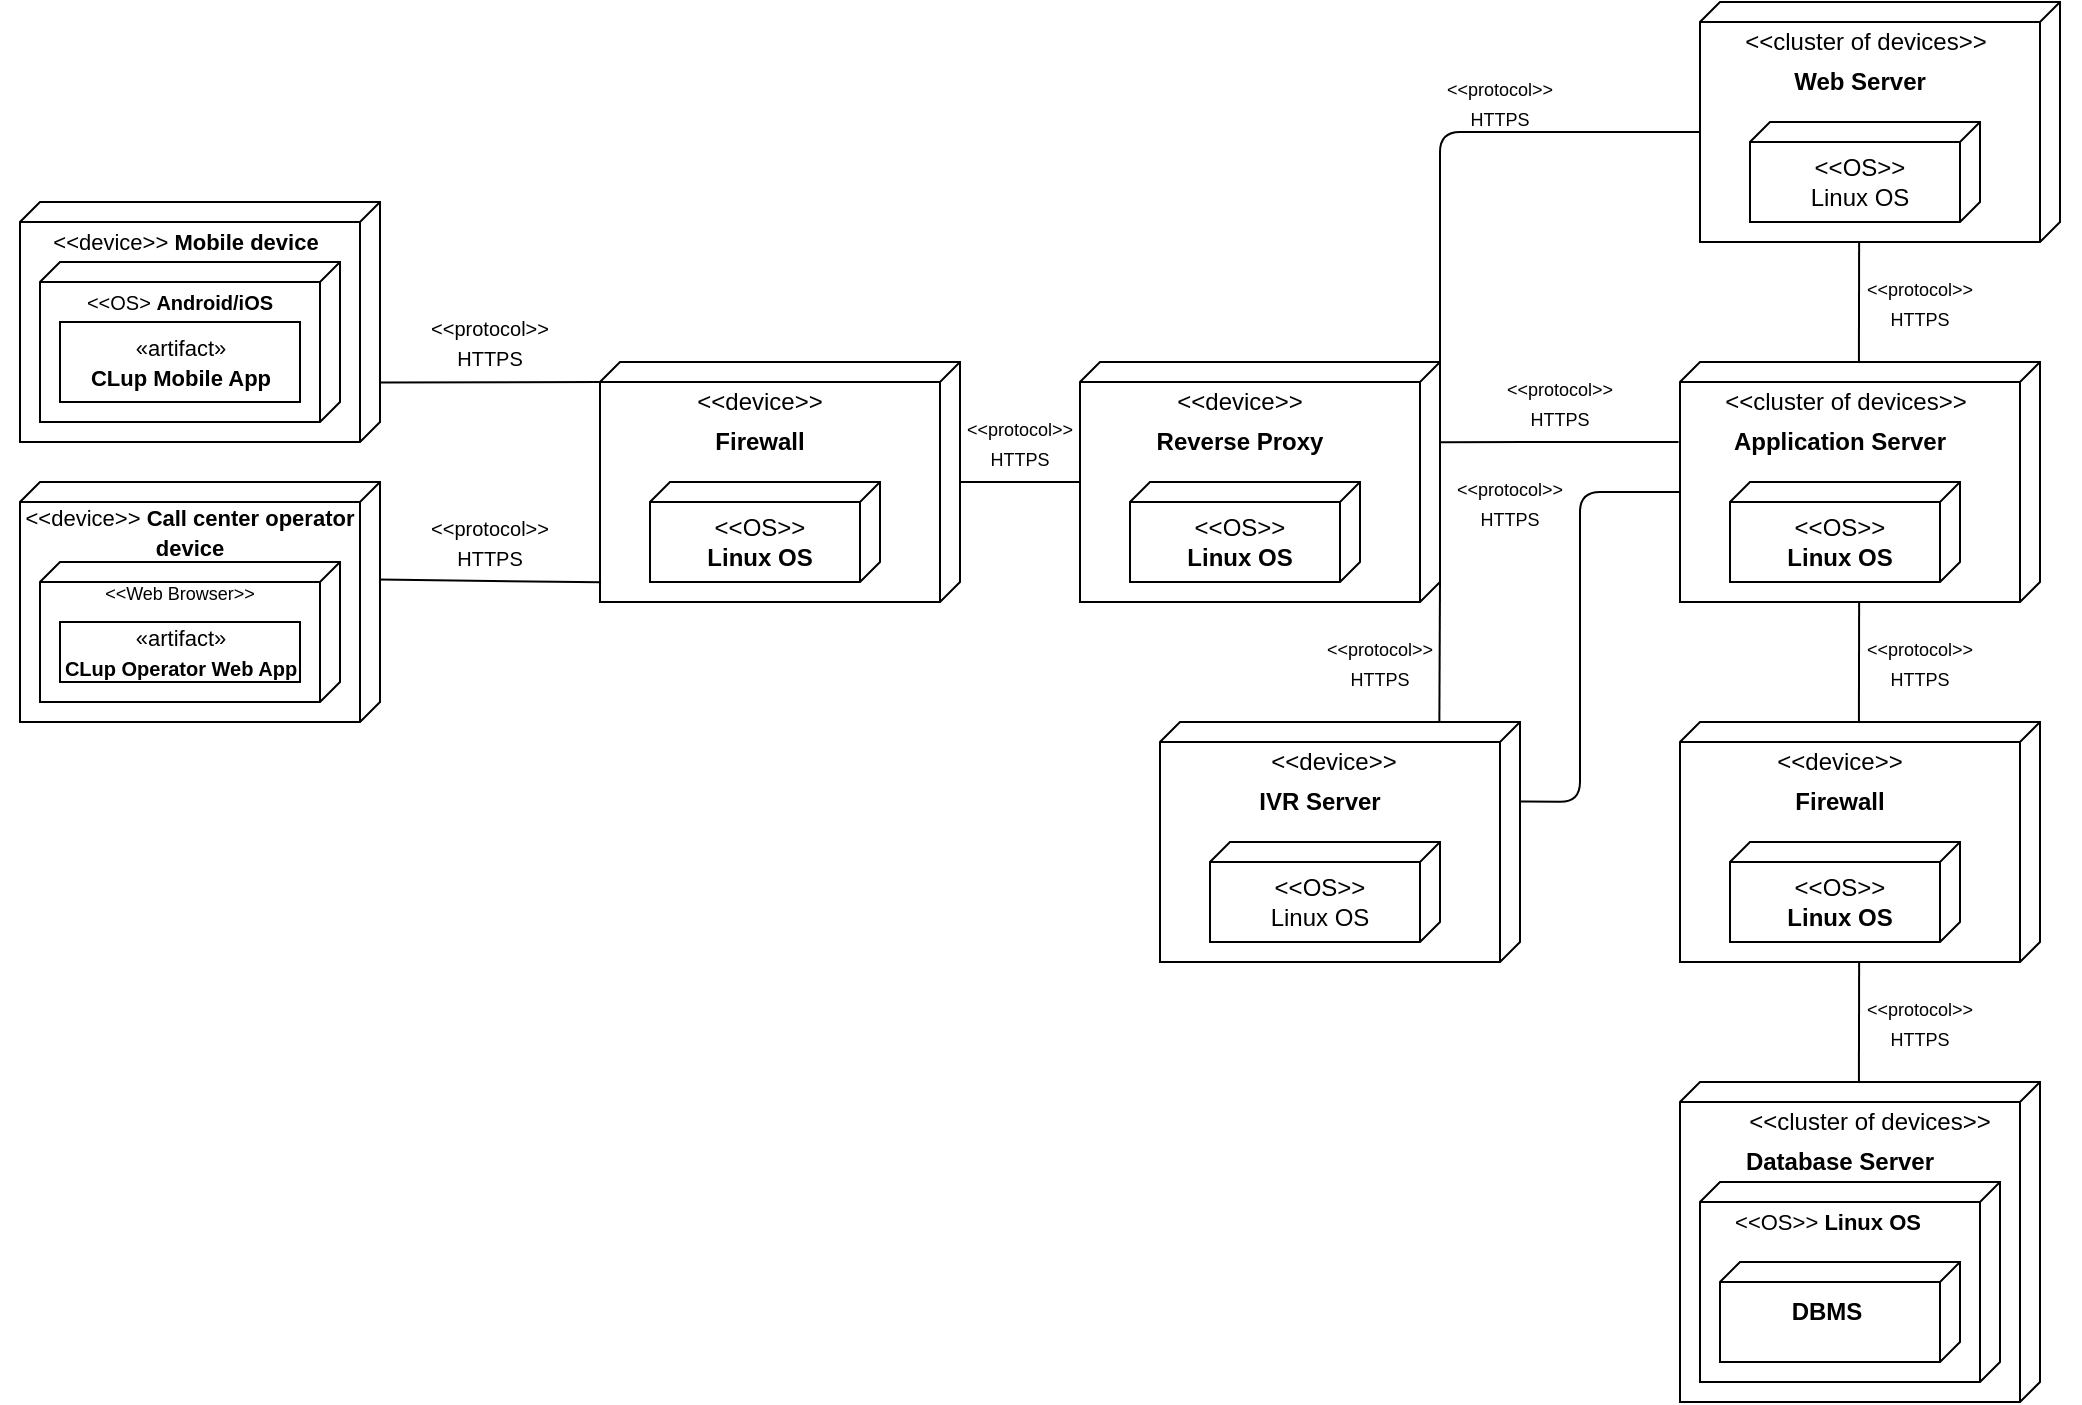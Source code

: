 <mxfile version="14.1.3" type="device"><diagram id="dXI7jRDYHmY9Ha2txUBM" name="Page-1"><mxGraphModel dx="1722" dy="962" grid="1" gridSize="10" guides="1" tooltips="1" connect="1" arrows="1" fold="1" page="1" pageScale="1" pageWidth="827" pageHeight="1169" math="0" shadow="0"><root><mxCell id="0"/><mxCell id="1" parent="0"/><mxCell id="OfTTNYPm1iMwxsMjV844-7" value="" style="group" parent="1" vertex="1" connectable="0"><mxGeometry x="40" y="120" width="180" height="120" as="geometry"/></mxCell><mxCell id="OfTTNYPm1iMwxsMjV844-1" value="" style="verticalAlign=top;align=left;spacingTop=8;spacingLeft=2;spacingRight=12;shape=cube;size=10;direction=south;fontStyle=4;html=1;" parent="OfTTNYPm1iMwxsMjV844-7" vertex="1"><mxGeometry width="180" height="120" as="geometry"/></mxCell><mxCell id="OfTTNYPm1iMwxsMjV844-4" value="" style="verticalAlign=top;align=left;spacingTop=8;spacingLeft=2;spacingRight=12;shape=cube;size=10;direction=south;fontStyle=4;html=1;strokeColor=#000000;" parent="OfTTNYPm1iMwxsMjV844-7" vertex="1"><mxGeometry x="10" y="30" width="150" height="80" as="geometry"/></mxCell><mxCell id="OfTTNYPm1iMwxsMjV844-5" value="&lt;font style=&quot;font-size: 10px&quot;&gt;&amp;lt;&amp;lt;OS&amp;gt; &lt;b&gt;Android/iOS&lt;/b&gt;&lt;/font&gt;" style="text;html=1;strokeColor=none;fillColor=none;align=center;verticalAlign=middle;whiteSpace=wrap;rounded=0;" parent="OfTTNYPm1iMwxsMjV844-7" vertex="1"><mxGeometry x="10" y="40" width="140" height="20" as="geometry"/></mxCell><mxCell id="SzB0t_rO3EyMpKQpPgV2-23" value="&lt;font style=&quot;font-size: 11px&quot;&gt;&amp;lt;&amp;lt;device&amp;gt;&amp;gt; &lt;b&gt;Mobile device&lt;/b&gt;&lt;/font&gt;" style="text;html=1;strokeColor=none;fillColor=none;align=center;verticalAlign=middle;whiteSpace=wrap;rounded=0;" parent="OfTTNYPm1iMwxsMjV844-7" vertex="1"><mxGeometry x="7.5" y="10" width="150" height="20" as="geometry"/></mxCell><mxCell id="SzB0t_rO3EyMpKQpPgV2-24" value="&lt;font style=&quot;font-size: 11px&quot;&gt;«artifact»&lt;br&gt;&lt;b&gt;CLup Mobile App&lt;/b&gt;&lt;/font&gt;" style="html=1;" parent="OfTTNYPm1iMwxsMjV844-7" vertex="1"><mxGeometry x="20" y="60" width="120" height="40" as="geometry"/></mxCell><mxCell id="OfTTNYPm1iMwxsMjV844-14" value="" style="group" parent="1" vertex="1" connectable="0"><mxGeometry x="330" y="200" width="180" height="120" as="geometry"/></mxCell><mxCell id="OfTTNYPm1iMwxsMjV844-15" value="" style="verticalAlign=top;align=left;spacingTop=8;spacingLeft=2;spacingRight=12;shape=cube;size=10;direction=south;fontStyle=4;html=1;" parent="OfTTNYPm1iMwxsMjV844-14" vertex="1"><mxGeometry width="180" height="120" as="geometry"/></mxCell><mxCell id="OfTTNYPm1iMwxsMjV844-16" value="&amp;lt;&amp;lt;device&amp;gt;&amp;gt;" style="text;html=1;strokeColor=none;fillColor=none;align=center;verticalAlign=middle;whiteSpace=wrap;rounded=0;" parent="OfTTNYPm1iMwxsMjV844-14" vertex="1"><mxGeometry x="60" y="10" width="40" height="20" as="geometry"/></mxCell><mxCell id="OfTTNYPm1iMwxsMjV844-17" value="&lt;b&gt;Firewall&lt;/b&gt;" style="text;html=1;strokeColor=none;fillColor=none;align=center;verticalAlign=middle;whiteSpace=wrap;rounded=0;" parent="OfTTNYPm1iMwxsMjV844-14" vertex="1"><mxGeometry x="25" y="30" width="110" height="20" as="geometry"/></mxCell><mxCell id="OfTTNYPm1iMwxsMjV844-18" value="" style="verticalAlign=top;align=left;spacingTop=8;spacingLeft=2;spacingRight=12;shape=cube;size=10;direction=south;fontStyle=4;html=1;strokeColor=#000000;" parent="OfTTNYPm1iMwxsMjV844-14" vertex="1"><mxGeometry x="25" y="60" width="115" height="50" as="geometry"/></mxCell><mxCell id="OfTTNYPm1iMwxsMjV844-19" value="&amp;lt;&amp;lt;OS&amp;gt;&amp;gt;&lt;br&gt;&lt;b&gt;Linux OS&lt;/b&gt;" style="text;html=1;strokeColor=none;fillColor=none;align=center;verticalAlign=middle;whiteSpace=wrap;rounded=0;" parent="OfTTNYPm1iMwxsMjV844-14" vertex="1"><mxGeometry x="51.25" y="80" width="57.5" height="20" as="geometry"/></mxCell><mxCell id="OfTTNYPm1iMwxsMjV844-23" value="" style="group" parent="1" vertex="1" connectable="0"><mxGeometry x="220" y="180" width="110" height="20" as="geometry"/></mxCell><mxCell id="OfTTNYPm1iMwxsMjV844-22" value="&lt;font style=&quot;font-size: 10px&quot;&gt;&amp;lt;&amp;lt;protocol&amp;gt;&amp;gt;&lt;br&gt;HTTPS&lt;/font&gt;" style="text;html=1;strokeColor=none;fillColor=none;align=center;verticalAlign=middle;whiteSpace=wrap;rounded=0;" parent="OfTTNYPm1iMwxsMjV844-23" vertex="1"><mxGeometry width="110" height="20" as="geometry"/></mxCell><mxCell id="OfTTNYPm1iMwxsMjV844-25" value="" style="group" parent="1" vertex="1" connectable="0"><mxGeometry x="220" y="280" width="110" height="20" as="geometry"/></mxCell><mxCell id="OfTTNYPm1iMwxsMjV844-21" value="" style="endArrow=none;html=1;entryX=0.918;entryY=0.997;entryDx=0;entryDy=0;entryPerimeter=0;exitX=0.323;exitY=0.003;exitDx=0;exitDy=0;exitPerimeter=0;" parent="OfTTNYPm1iMwxsMjV844-25" target="OfTTNYPm1iMwxsMjV844-15" edge="1"><mxGeometry width="50" height="50" relative="1" as="geometry"><mxPoint x="-0.54" y="28.76" as="sourcePoint"/><mxPoint x="10" y="10" as="targetPoint"/></mxGeometry></mxCell><mxCell id="OfTTNYPm1iMwxsMjV844-24" value="&lt;font style=&quot;font-size: 10px&quot;&gt;&amp;lt;&amp;lt;protocol&amp;gt;&amp;gt;&lt;br&gt;HTTPS&lt;/font&gt;" style="text;html=1;strokeColor=none;fillColor=none;align=center;verticalAlign=middle;whiteSpace=wrap;rounded=0;" parent="OfTTNYPm1iMwxsMjV844-25" vertex="1"><mxGeometry width="110" height="20" as="geometry"/></mxCell><mxCell id="OfTTNYPm1iMwxsMjV844-26" value="" style="group" parent="1" vertex="1" connectable="0"><mxGeometry x="570" y="200" width="180" height="120" as="geometry"/></mxCell><mxCell id="OfTTNYPm1iMwxsMjV844-27" value="" style="verticalAlign=top;align=left;spacingTop=8;spacingLeft=2;spacingRight=12;shape=cube;size=10;direction=south;fontStyle=4;html=1;" parent="OfTTNYPm1iMwxsMjV844-26" vertex="1"><mxGeometry width="180" height="120" as="geometry"/></mxCell><mxCell id="OfTTNYPm1iMwxsMjV844-28" value="&amp;lt;&amp;lt;device&amp;gt;&amp;gt;" style="text;html=1;strokeColor=none;fillColor=none;align=center;verticalAlign=middle;whiteSpace=wrap;rounded=0;" parent="OfTTNYPm1iMwxsMjV844-26" vertex="1"><mxGeometry x="60" y="10" width="40" height="20" as="geometry"/></mxCell><mxCell id="OfTTNYPm1iMwxsMjV844-29" value="&lt;b&gt;Reverse Proxy&lt;/b&gt;" style="text;html=1;strokeColor=none;fillColor=none;align=center;verticalAlign=middle;whiteSpace=wrap;rounded=0;" parent="OfTTNYPm1iMwxsMjV844-26" vertex="1"><mxGeometry x="25" y="30" width="110" height="20" as="geometry"/></mxCell><mxCell id="OfTTNYPm1iMwxsMjV844-30" value="" style="verticalAlign=top;align=left;spacingTop=8;spacingLeft=2;spacingRight=12;shape=cube;size=10;direction=south;fontStyle=4;html=1;strokeColor=#000000;" parent="OfTTNYPm1iMwxsMjV844-26" vertex="1"><mxGeometry x="25" y="60" width="115" height="50" as="geometry"/></mxCell><mxCell id="OfTTNYPm1iMwxsMjV844-31" value="&amp;lt;&amp;lt;OS&amp;gt;&amp;gt;&lt;br&gt;&lt;b&gt;Linux OS&lt;/b&gt;" style="text;html=1;strokeColor=none;fillColor=none;align=center;verticalAlign=middle;whiteSpace=wrap;rounded=0;" parent="OfTTNYPm1iMwxsMjV844-26" vertex="1"><mxGeometry x="51.25" y="80" width="57.5" height="20" as="geometry"/></mxCell><mxCell id="OfTTNYPm1iMwxsMjV844-35" value="" style="group" parent="1" vertex="1" connectable="0"><mxGeometry x="500" y="230" width="80" height="20" as="geometry"/></mxCell><mxCell id="OfTTNYPm1iMwxsMjV844-37" value="&lt;font style=&quot;font-size: 9px&quot;&gt;&amp;lt;&amp;lt;protocol&amp;gt;&amp;gt;&lt;br&gt;HTTPS&lt;/font&gt;" style="text;html=1;strokeColor=none;fillColor=none;align=center;verticalAlign=middle;whiteSpace=wrap;rounded=0;" parent="OfTTNYPm1iMwxsMjV844-35" vertex="1"><mxGeometry width="80" height="20" as="geometry"/></mxCell><mxCell id="OfTTNYPm1iMwxsMjV844-36" value="" style="endArrow=none;html=1;entryX=0.5;entryY=0.999;entryDx=0;entryDy=0;entryPerimeter=0;exitX=0.5;exitY=0.001;exitDx=0;exitDy=0;exitPerimeter=0;" parent="1" source="OfTTNYPm1iMwxsMjV844-15" target="OfTTNYPm1iMwxsMjV844-27" edge="1"><mxGeometry width="50" height="50" relative="1" as="geometry"><mxPoint x="430" y="160" as="sourcePoint"/><mxPoint x="480" y="110" as="targetPoint"/></mxGeometry></mxCell><mxCell id="OfTTNYPm1iMwxsMjV844-38" value="" style="group" parent="1" vertex="1" connectable="0"><mxGeometry x="870" y="200" width="180" height="120" as="geometry"/></mxCell><mxCell id="OfTTNYPm1iMwxsMjV844-39" value="" style="verticalAlign=top;align=left;spacingTop=8;spacingLeft=2;spacingRight=12;shape=cube;size=10;direction=south;fontStyle=4;html=1;" parent="OfTTNYPm1iMwxsMjV844-38" vertex="1"><mxGeometry width="180" height="120" as="geometry"/></mxCell><mxCell id="OfTTNYPm1iMwxsMjV844-40" value="&amp;lt;&amp;lt;cluster of devices&amp;gt;&amp;gt;" style="text;html=1;strokeColor=none;fillColor=none;align=center;verticalAlign=middle;whiteSpace=wrap;rounded=0;" parent="OfTTNYPm1iMwxsMjV844-38" vertex="1"><mxGeometry x="12.5" y="10" width="140" height="20" as="geometry"/></mxCell><mxCell id="OfTTNYPm1iMwxsMjV844-41" value="&lt;b&gt;Application Server&lt;/b&gt;" style="text;html=1;strokeColor=none;fillColor=none;align=center;verticalAlign=middle;whiteSpace=wrap;rounded=0;" parent="OfTTNYPm1iMwxsMjV844-38" vertex="1"><mxGeometry x="25" y="30" width="110" height="20" as="geometry"/></mxCell><mxCell id="OfTTNYPm1iMwxsMjV844-42" value="" style="verticalAlign=top;align=left;spacingTop=8;spacingLeft=2;spacingRight=12;shape=cube;size=10;direction=south;fontStyle=4;html=1;strokeColor=#000000;" parent="OfTTNYPm1iMwxsMjV844-38" vertex="1"><mxGeometry x="25" y="60" width="115" height="50" as="geometry"/></mxCell><mxCell id="OfTTNYPm1iMwxsMjV844-43" value="&amp;lt;&amp;lt;OS&amp;gt;&amp;gt;&lt;br&gt;&lt;b&gt;Linux OS&lt;/b&gt;" style="text;html=1;strokeColor=none;fillColor=none;align=center;verticalAlign=middle;whiteSpace=wrap;rounded=0;" parent="OfTTNYPm1iMwxsMjV844-38" vertex="1"><mxGeometry x="51.25" y="80" width="57.5" height="20" as="geometry"/></mxCell><mxCell id="OfTTNYPm1iMwxsMjV844-44" value="" style="group" parent="1" vertex="1" connectable="0"><mxGeometry x="880" y="20" width="190" height="120" as="geometry"/></mxCell><mxCell id="OfTTNYPm1iMwxsMjV844-45" value="" style="verticalAlign=top;align=left;spacingTop=8;spacingLeft=2;spacingRight=12;shape=cube;size=10;direction=south;fontStyle=4;html=1;" parent="OfTTNYPm1iMwxsMjV844-44" vertex="1"><mxGeometry width="180" height="120" as="geometry"/></mxCell><mxCell id="OfTTNYPm1iMwxsMjV844-46" value="&amp;lt;&amp;lt;cluster of devices&amp;gt;&amp;gt;" style="text;html=1;strokeColor=none;fillColor=none;align=center;verticalAlign=middle;whiteSpace=wrap;rounded=0;" parent="OfTTNYPm1iMwxsMjV844-44" vertex="1"><mxGeometry x="17.5" y="10" width="130" height="20" as="geometry"/></mxCell><mxCell id="OfTTNYPm1iMwxsMjV844-47" value="&lt;b&gt;Web Server&lt;/b&gt;" style="text;html=1;strokeColor=none;fillColor=none;align=center;verticalAlign=middle;whiteSpace=wrap;rounded=0;" parent="OfTTNYPm1iMwxsMjV844-44" vertex="1"><mxGeometry x="25" y="30" width="110" height="20" as="geometry"/></mxCell><mxCell id="OfTTNYPm1iMwxsMjV844-48" value="" style="verticalAlign=top;align=left;spacingTop=8;spacingLeft=2;spacingRight=12;shape=cube;size=10;direction=south;fontStyle=4;html=1;strokeColor=#000000;" parent="OfTTNYPm1iMwxsMjV844-44" vertex="1"><mxGeometry x="25" y="60" width="115" height="50" as="geometry"/></mxCell><mxCell id="OfTTNYPm1iMwxsMjV844-49" value="&amp;lt;&amp;lt;OS&amp;gt;&amp;gt;&lt;br&gt;Linux OS" style="text;html=1;strokeColor=none;fillColor=none;align=center;verticalAlign=middle;whiteSpace=wrap;rounded=0;" parent="OfTTNYPm1iMwxsMjV844-44" vertex="1"><mxGeometry x="51.25" y="80" width="57.5" height="20" as="geometry"/></mxCell><mxCell id="OfTTNYPm1iMwxsMjV844-52" value="" style="endArrow=none;html=1;entryX=0;entryY=0;entryDx=65;entryDy=180;entryPerimeter=0;" parent="1" target="OfTTNYPm1iMwxsMjV844-45" edge="1"><mxGeometry width="50" height="50" relative="1" as="geometry"><mxPoint x="750" y="210" as="sourcePoint"/><mxPoint x="800" y="160" as="targetPoint"/><Array as="points"><mxPoint x="750" y="85"/></Array></mxGeometry></mxCell><mxCell id="OfTTNYPm1iMwxsMjV844-53" value="" style="group" parent="1" vertex="1" connectable="0"><mxGeometry x="740" y="60" width="80" height="20" as="geometry"/></mxCell><mxCell id="OfTTNYPm1iMwxsMjV844-54" value="&lt;font style=&quot;font-size: 9px&quot;&gt;&amp;lt;&amp;lt;protocol&amp;gt;&amp;gt;&lt;br&gt;HTTPS&lt;/font&gt;" style="text;html=1;strokeColor=none;fillColor=none;align=center;verticalAlign=middle;whiteSpace=wrap;rounded=0;" parent="OfTTNYPm1iMwxsMjV844-53" vertex="1"><mxGeometry width="80" height="20" as="geometry"/></mxCell><mxCell id="OfTTNYPm1iMwxsMjV844-55" value="" style="endArrow=none;html=1;entryX=0.333;entryY=1.004;entryDx=0;entryDy=0;entryPerimeter=0;exitX=0.334;exitY=-0.001;exitDx=0;exitDy=0;exitPerimeter=0;" parent="1" source="OfTTNYPm1iMwxsMjV844-27" target="OfTTNYPm1iMwxsMjV844-39" edge="1"><mxGeometry width="50" height="50" relative="1" as="geometry"><mxPoint x="751" y="240" as="sourcePoint"/><mxPoint x="800" y="160" as="targetPoint"/></mxGeometry></mxCell><mxCell id="OfTTNYPm1iMwxsMjV844-56" value="&lt;font style=&quot;font-size: 9px&quot;&gt;&amp;lt;&amp;lt;protocol&amp;gt;&amp;gt;&lt;br&gt;HTTPS&lt;/font&gt;" style="text;html=1;strokeColor=none;fillColor=none;align=center;verticalAlign=middle;whiteSpace=wrap;rounded=0;" parent="1" vertex="1"><mxGeometry x="770" y="210" width="80" height="20" as="geometry"/></mxCell><mxCell id="OfTTNYPm1iMwxsMjV844-57" value="" style="endArrow=none;html=1;exitX=1.002;exitY=0.558;exitDx=0;exitDy=0;exitPerimeter=0;entryX=-0.002;entryY=0.503;entryDx=0;entryDy=0;entryPerimeter=0;" parent="1" source="OfTTNYPm1iMwxsMjV844-45" target="OfTTNYPm1iMwxsMjV844-39" edge="1"><mxGeometry width="50" height="50" relative="1" as="geometry"><mxPoint x="740" y="280" as="sourcePoint"/><mxPoint x="790" y="230" as="targetPoint"/></mxGeometry></mxCell><mxCell id="OfTTNYPm1iMwxsMjV844-58" value="&lt;font style=&quot;font-size: 9px&quot;&gt;&amp;lt;&amp;lt;protocol&amp;gt;&amp;gt;&lt;br&gt;HTTPS&lt;/font&gt;" style="text;html=1;strokeColor=none;fillColor=none;align=center;verticalAlign=middle;whiteSpace=wrap;rounded=0;" parent="1" vertex="1"><mxGeometry x="950" y="160" width="80" height="20" as="geometry"/></mxCell><mxCell id="SzB0t_rO3EyMpKQpPgV2-1" value="" style="group" parent="1" vertex="1" connectable="0"><mxGeometry x="870" y="380" width="180" height="120" as="geometry"/></mxCell><mxCell id="SzB0t_rO3EyMpKQpPgV2-2" value="" style="verticalAlign=top;align=left;spacingTop=8;spacingLeft=2;spacingRight=12;shape=cube;size=10;direction=south;fontStyle=4;html=1;" parent="SzB0t_rO3EyMpKQpPgV2-1" vertex="1"><mxGeometry width="180" height="120" as="geometry"/></mxCell><mxCell id="SzB0t_rO3EyMpKQpPgV2-3" value="&amp;lt;&amp;lt;device&amp;gt;&amp;gt;" style="text;html=1;strokeColor=none;fillColor=none;align=center;verticalAlign=middle;whiteSpace=wrap;rounded=0;" parent="SzB0t_rO3EyMpKQpPgV2-1" vertex="1"><mxGeometry x="60" y="10" width="40" height="20" as="geometry"/></mxCell><mxCell id="SzB0t_rO3EyMpKQpPgV2-4" value="&lt;b&gt;Firewall&lt;/b&gt;" style="text;html=1;strokeColor=none;fillColor=none;align=center;verticalAlign=middle;whiteSpace=wrap;rounded=0;" parent="SzB0t_rO3EyMpKQpPgV2-1" vertex="1"><mxGeometry x="25" y="30" width="110" height="20" as="geometry"/></mxCell><mxCell id="SzB0t_rO3EyMpKQpPgV2-5" value="" style="verticalAlign=top;align=left;spacingTop=8;spacingLeft=2;spacingRight=12;shape=cube;size=10;direction=south;fontStyle=4;html=1;strokeColor=#000000;" parent="SzB0t_rO3EyMpKQpPgV2-1" vertex="1"><mxGeometry x="25" y="60" width="115" height="50" as="geometry"/></mxCell><mxCell id="SzB0t_rO3EyMpKQpPgV2-6" value="&amp;lt;&amp;lt;OS&amp;gt;&amp;gt;&lt;br&gt;&lt;b&gt;Linux OS&lt;/b&gt;" style="text;html=1;strokeColor=none;fillColor=none;align=center;verticalAlign=middle;whiteSpace=wrap;rounded=0;" parent="SzB0t_rO3EyMpKQpPgV2-1" vertex="1"><mxGeometry x="51.25" y="80" width="57.5" height="20" as="geometry"/></mxCell><mxCell id="SzB0t_rO3EyMpKQpPgV2-7" value="" style="endArrow=none;html=1;exitX=1.002;exitY=0.558;exitDx=0;exitDy=0;exitPerimeter=0;entryX=-0.002;entryY=0.503;entryDx=0;entryDy=0;entryPerimeter=0;" parent="1" edge="1"><mxGeometry width="50" height="50" relative="1" as="geometry"><mxPoint x="959.56" y="320" as="sourcePoint"/><mxPoint x="959.46" y="379.52" as="targetPoint"/></mxGeometry></mxCell><mxCell id="SzB0t_rO3EyMpKQpPgV2-8" value="&lt;font style=&quot;font-size: 9px&quot;&gt;&amp;lt;&amp;lt;protocol&amp;gt;&amp;gt;&lt;br&gt;HTTPS&lt;/font&gt;" style="text;html=1;strokeColor=none;fillColor=none;align=center;verticalAlign=middle;whiteSpace=wrap;rounded=0;" parent="1" vertex="1"><mxGeometry x="950" y="339.76" width="80" height="20" as="geometry"/></mxCell><mxCell id="SzB0t_rO3EyMpKQpPgV2-9" value="" style="group" parent="1" vertex="1" connectable="0"><mxGeometry x="870" y="560" width="200" height="160" as="geometry"/></mxCell><mxCell id="SzB0t_rO3EyMpKQpPgV2-10" value="" style="verticalAlign=top;align=left;spacingTop=8;spacingLeft=2;spacingRight=12;shape=cube;size=10;direction=south;fontStyle=4;html=1;" parent="SzB0t_rO3EyMpKQpPgV2-9" vertex="1"><mxGeometry width="180" height="160" as="geometry"/></mxCell><mxCell id="SzB0t_rO3EyMpKQpPgV2-11" value="&amp;lt;&amp;lt;cluster of devices&amp;gt;&amp;gt;" style="text;html=1;strokeColor=none;fillColor=none;align=center;verticalAlign=middle;whiteSpace=wrap;rounded=0;" parent="SzB0t_rO3EyMpKQpPgV2-9" vertex="1"><mxGeometry x="25" y="10" width="140" height="20" as="geometry"/></mxCell><mxCell id="SzB0t_rO3EyMpKQpPgV2-12" value="&lt;b&gt;Database Server&lt;/b&gt;" style="text;html=1;strokeColor=none;fillColor=none;align=center;verticalAlign=middle;whiteSpace=wrap;rounded=0;" parent="SzB0t_rO3EyMpKQpPgV2-9" vertex="1"><mxGeometry x="25" y="30" width="110" height="20" as="geometry"/></mxCell><mxCell id="SzB0t_rO3EyMpKQpPgV2-13" value="" style="verticalAlign=top;align=left;spacingTop=8;spacingLeft=2;spacingRight=12;shape=cube;size=10;direction=south;fontStyle=4;html=1;strokeColor=#000000;" parent="SzB0t_rO3EyMpKQpPgV2-9" vertex="1"><mxGeometry x="10" y="50" width="150" height="100" as="geometry"/></mxCell><mxCell id="SzB0t_rO3EyMpKQpPgV2-14" value="&lt;font style=&quot;font-size: 11px&quot;&gt;&amp;lt;&amp;lt;OS&amp;gt;&amp;gt; &lt;b&gt;Linux OS&lt;/b&gt;&lt;/font&gt;" style="text;html=1;strokeColor=none;fillColor=none;align=center;verticalAlign=middle;whiteSpace=wrap;rounded=0;" parent="SzB0t_rO3EyMpKQpPgV2-9" vertex="1"><mxGeometry y="60" width="148" height="20" as="geometry"/></mxCell><mxCell id="SzB0t_rO3EyMpKQpPgV2-19" value="" style="group" parent="SzB0t_rO3EyMpKQpPgV2-9" vertex="1" connectable="0"><mxGeometry x="20" y="90" width="120" height="50" as="geometry"/></mxCell><mxCell id="SzB0t_rO3EyMpKQpPgV2-17" value="" style="verticalAlign=top;align=left;spacingTop=8;spacingLeft=2;spacingRight=12;shape=cube;size=10;direction=south;fontStyle=4;html=1;" parent="SzB0t_rO3EyMpKQpPgV2-19" vertex="1"><mxGeometry width="120" height="50" as="geometry"/></mxCell><mxCell id="SzB0t_rO3EyMpKQpPgV2-18" value="&lt;b&gt;DBMS&lt;/b&gt;" style="text;html=1;strokeColor=none;fillColor=none;align=center;verticalAlign=middle;whiteSpace=wrap;rounded=0;" parent="SzB0t_rO3EyMpKQpPgV2-19" vertex="1"><mxGeometry x="26.667" y="16.667" width="53.333" height="16.667" as="geometry"/></mxCell><mxCell id="SzB0t_rO3EyMpKQpPgV2-15" value="" style="endArrow=none;html=1;exitX=1.002;exitY=0.558;exitDx=0;exitDy=0;exitPerimeter=0;entryX=-0.002;entryY=0.503;entryDx=0;entryDy=0;entryPerimeter=0;" parent="1" edge="1"><mxGeometry width="50" height="50" relative="1" as="geometry"><mxPoint x="959.56" y="500" as="sourcePoint"/><mxPoint x="959.46" y="559.52" as="targetPoint"/></mxGeometry></mxCell><mxCell id="SzB0t_rO3EyMpKQpPgV2-16" value="&lt;font style=&quot;font-size: 9px&quot;&gt;&amp;lt;&amp;lt;protocol&amp;gt;&amp;gt;&lt;br&gt;HTTPS&lt;/font&gt;" style="text;html=1;strokeColor=none;fillColor=none;align=center;verticalAlign=middle;whiteSpace=wrap;rounded=0;" parent="1" vertex="1"><mxGeometry x="950" y="519.76" width="80" height="20" as="geometry"/></mxCell><mxCell id="OfTTNYPm1iMwxsMjV844-20" value="" style="endArrow=none;html=1;entryX=0;entryY=0;entryDx=10;entryDy=180;entryPerimeter=0;exitX=0.752;exitY=-0.001;exitDx=0;exitDy=0;exitPerimeter=0;" parent="1" source="OfTTNYPm1iMwxsMjV844-1" target="OfTTNYPm1iMwxsMjV844-15" edge="1"><mxGeometry width="50" height="50" relative="1" as="geometry"><mxPoint x="230" y="210" as="sourcePoint"/><mxPoint x="190" y="350" as="targetPoint"/></mxGeometry></mxCell><mxCell id="SzB0t_rO3EyMpKQpPgV2-25" value="" style="group" parent="1" vertex="1" connectable="0"><mxGeometry x="40" y="260" width="180" height="120" as="geometry"/></mxCell><mxCell id="SzB0t_rO3EyMpKQpPgV2-26" value="" style="verticalAlign=top;align=left;spacingTop=8;spacingLeft=2;spacingRight=12;shape=cube;size=10;direction=south;fontStyle=4;html=1;" parent="SzB0t_rO3EyMpKQpPgV2-25" vertex="1"><mxGeometry width="180" height="120" as="geometry"/></mxCell><mxCell id="SzB0t_rO3EyMpKQpPgV2-27" value="" style="verticalAlign=top;align=left;spacingTop=8;spacingLeft=2;spacingRight=12;shape=cube;size=10;direction=south;fontStyle=4;html=1;strokeColor=#000000;" parent="SzB0t_rO3EyMpKQpPgV2-25" vertex="1"><mxGeometry x="10" y="40" width="150" height="70" as="geometry"/></mxCell><mxCell id="SzB0t_rO3EyMpKQpPgV2-28" value="&lt;font style=&quot;font-size: 9px&quot;&gt;&amp;lt;&amp;lt;Web Browser&amp;gt;&amp;gt;&lt;/font&gt;" style="text;html=1;strokeColor=none;fillColor=none;align=center;verticalAlign=middle;whiteSpace=wrap;rounded=0;" parent="SzB0t_rO3EyMpKQpPgV2-25" vertex="1"><mxGeometry x="10" y="50" width="140" height="10" as="geometry"/></mxCell><mxCell id="SzB0t_rO3EyMpKQpPgV2-29" value="&lt;font style=&quot;font-size: 11px&quot;&gt;&amp;lt;&amp;lt;device&amp;gt;&amp;gt; &lt;b&gt;Call center operator device&lt;/b&gt;&lt;/font&gt;" style="text;html=1;strokeColor=none;fillColor=none;align=center;verticalAlign=middle;whiteSpace=wrap;rounded=0;" parent="SzB0t_rO3EyMpKQpPgV2-25" vertex="1"><mxGeometry x="-10" y="20" width="190" height="10" as="geometry"/></mxCell><mxCell id="SzB0t_rO3EyMpKQpPgV2-30" value="&lt;font&gt;&lt;span style=&quot;font-size: 11px&quot;&gt;«artifact»&lt;/span&gt;&lt;br&gt;&lt;b&gt;&lt;font style=&quot;font-size: 10px&quot;&gt;CLup Operator Web App&lt;/font&gt;&lt;/b&gt;&lt;/font&gt;" style="html=1;" parent="SzB0t_rO3EyMpKQpPgV2-25" vertex="1"><mxGeometry x="20" y="70" width="120" height="30" as="geometry"/></mxCell><mxCell id="RyMHg_D5a55TzzOoj626-5" value="" style="group" vertex="1" connectable="0" parent="1"><mxGeometry x="610" y="380" width="180" height="120" as="geometry"/></mxCell><mxCell id="RyMHg_D5a55TzzOoj626-6" value="" style="verticalAlign=top;align=left;spacingTop=8;spacingLeft=2;spacingRight=12;shape=cube;size=10;direction=south;fontStyle=4;html=1;" vertex="1" parent="RyMHg_D5a55TzzOoj626-5"><mxGeometry width="180" height="120" as="geometry"/></mxCell><mxCell id="RyMHg_D5a55TzzOoj626-7" value="&amp;lt;&amp;lt;device&amp;gt;&amp;gt;" style="text;html=1;strokeColor=none;fillColor=none;align=center;verticalAlign=middle;whiteSpace=wrap;rounded=0;" vertex="1" parent="RyMHg_D5a55TzzOoj626-5"><mxGeometry x="22.5" y="10" width="127.5" height="20" as="geometry"/></mxCell><mxCell id="RyMHg_D5a55TzzOoj626-8" value="&lt;b&gt;IVR Server&lt;/b&gt;" style="text;html=1;strokeColor=none;fillColor=none;align=center;verticalAlign=middle;whiteSpace=wrap;rounded=0;" vertex="1" parent="RyMHg_D5a55TzzOoj626-5"><mxGeometry x="25" y="30" width="110" height="20" as="geometry"/></mxCell><mxCell id="RyMHg_D5a55TzzOoj626-9" value="" style="verticalAlign=top;align=left;spacingTop=8;spacingLeft=2;spacingRight=12;shape=cube;size=10;direction=south;fontStyle=4;html=1;strokeColor=#000000;" vertex="1" parent="RyMHg_D5a55TzzOoj626-5"><mxGeometry x="25" y="60" width="115" height="50" as="geometry"/></mxCell><mxCell id="RyMHg_D5a55TzzOoj626-10" value="&amp;lt;&amp;lt;OS&amp;gt;&amp;gt;&lt;br&gt;Linux OS" style="text;html=1;strokeColor=none;fillColor=none;align=center;verticalAlign=middle;whiteSpace=wrap;rounded=0;" vertex="1" parent="RyMHg_D5a55TzzOoj626-5"><mxGeometry x="51.25" y="80" width="57.5" height="20" as="geometry"/></mxCell><mxCell id="RyMHg_D5a55TzzOoj626-11" value="" style="endArrow=none;html=1;exitX=0;exitY=0;exitDx=110;exitDy=0;exitPerimeter=0;entryX=-0.004;entryY=0.224;entryDx=0;entryDy=0;entryPerimeter=0;" edge="1" parent="1" source="OfTTNYPm1iMwxsMjV844-27" target="RyMHg_D5a55TzzOoj626-6"><mxGeometry width="50" height="50" relative="1" as="geometry"><mxPoint x="760.18" y="250.08" as="sourcePoint"/><mxPoint x="751" y="370" as="targetPoint"/></mxGeometry></mxCell><mxCell id="RyMHg_D5a55TzzOoj626-12" value="&lt;font style=&quot;font-size: 9px&quot;&gt;&amp;lt;&amp;lt;protocol&amp;gt;&amp;gt;&lt;br&gt;HTTPS&lt;/font&gt;" style="text;html=1;strokeColor=none;fillColor=none;align=center;verticalAlign=middle;whiteSpace=wrap;rounded=0;" vertex="1" parent="1"><mxGeometry x="680" y="339.76" width="80" height="20" as="geometry"/></mxCell><mxCell id="RyMHg_D5a55TzzOoj626-13" value="" style="endArrow=none;html=1;entryX=0;entryY=0;entryDx=65;entryDy=180;entryPerimeter=0;exitX=0.331;exitY=-0.002;exitDx=0;exitDy=0;exitPerimeter=0;" edge="1" parent="1" source="RyMHg_D5a55TzzOoj626-6" target="OfTTNYPm1iMwxsMjV844-39"><mxGeometry width="50" height="50" relative="1" as="geometry"><mxPoint x="810" y="406" as="sourcePoint"/><mxPoint x="909.1" y="338.93" as="targetPoint"/><Array as="points"><mxPoint x="820" y="420"/><mxPoint x="820" y="265"/></Array></mxGeometry></mxCell><mxCell id="RyMHg_D5a55TzzOoj626-14" value="&lt;font style=&quot;font-size: 9px&quot;&gt;&amp;lt;&amp;lt;protocol&amp;gt;&amp;gt;&lt;br&gt;HTTPS&lt;/font&gt;" style="text;html=1;strokeColor=none;fillColor=none;align=center;verticalAlign=middle;whiteSpace=wrap;rounded=0;" vertex="1" parent="1"><mxGeometry x="750" y="260" width="70" height="20" as="geometry"/></mxCell></root></mxGraphModel></diagram></mxfile>